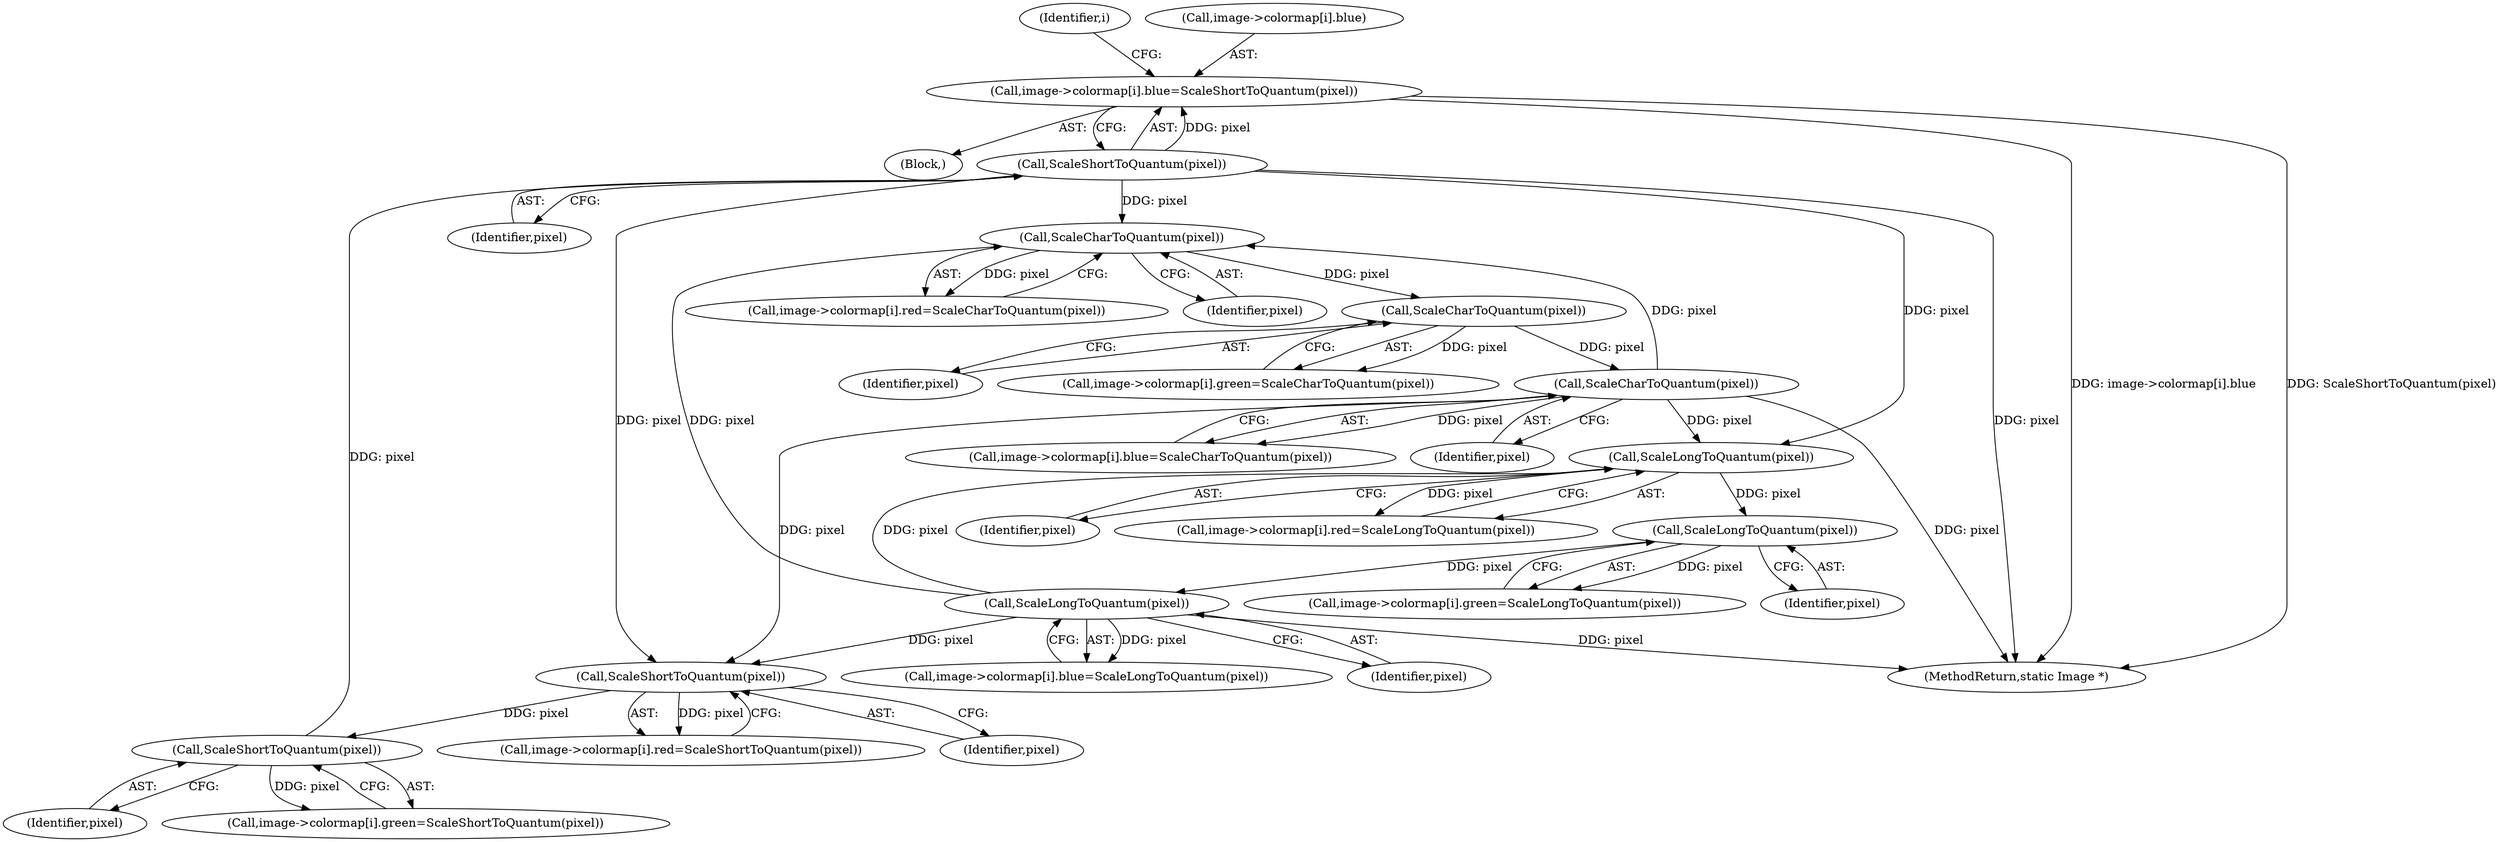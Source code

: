 digraph "0_ImageMagick_4493d9ca1124564da17f9b628ef9d0f1a6be9738@pointer" {
"1002246" [label="(Call,image->colormap[i].blue=ScaleShortToQuantum(pixel))"];
"1002254" [label="(Call,ScaleShortToQuantum(pixel))"];
"1002237" [label="(Call,ScaleShortToQuantum(pixel))"];
"1002220" [label="(Call,ScaleShortToQuantum(pixel))"];
"1002185" [label="(Call,ScaleCharToQuantum(pixel))"];
"1002169" [label="(Call,ScaleCharToQuantum(pixel))"];
"1002153" [label="(Call,ScaleCharToQuantum(pixel))"];
"1002323" [label="(Call,ScaleLongToQuantum(pixel))"];
"1002306" [label="(Call,ScaleLongToQuantum(pixel))"];
"1002289" [label="(Call,ScaleLongToQuantum(pixel))"];
"1002307" [label="(Identifier,pixel)"];
"1002306" [label="(Call,ScaleLongToQuantum(pixel))"];
"1002298" [label="(Call,image->colormap[i].green=ScaleLongToQuantum(pixel))"];
"1002237" [label="(Call,ScaleShortToQuantum(pixel))"];
"1002185" [label="(Call,ScaleCharToQuantum(pixel))"];
"1002281" [label="(Call,image->colormap[i].red=ScaleLongToQuantum(pixel))"];
"1002203" [label="(Identifier,i)"];
"1002170" [label="(Identifier,pixel)"];
"1002290" [label="(Identifier,pixel)"];
"1002289" [label="(Call,ScaleLongToQuantum(pixel))"];
"1002254" [label="(Call,ScaleShortToQuantum(pixel))"];
"1002204" [label="(Block,)"];
"1002220" [label="(Call,ScaleShortToQuantum(pixel))"];
"1002315" [label="(Call,image->colormap[i].blue=ScaleLongToQuantum(pixel))"];
"1002255" [label="(Identifier,pixel)"];
"1002323" [label="(Call,ScaleLongToQuantum(pixel))"];
"1002153" [label="(Call,ScaleCharToQuantum(pixel))"];
"1002186" [label="(Identifier,pixel)"];
"1002161" [label="(Call,image->colormap[i].green=ScaleCharToQuantum(pixel))"];
"1002221" [label="(Identifier,pixel)"];
"1002247" [label="(Call,image->colormap[i].blue)"];
"1002474" [label="(MethodReturn,static Image *)"];
"1002145" [label="(Call,image->colormap[i].red=ScaleCharToQuantum(pixel))"];
"1002212" [label="(Call,image->colormap[i].red=ScaleShortToQuantum(pixel))"];
"1002324" [label="(Identifier,pixel)"];
"1002238" [label="(Identifier,pixel)"];
"1002177" [label="(Call,image->colormap[i].blue=ScaleCharToQuantum(pixel))"];
"1002154" [label="(Identifier,pixel)"];
"1002229" [label="(Call,image->colormap[i].green=ScaleShortToQuantum(pixel))"];
"1002169" [label="(Call,ScaleCharToQuantum(pixel))"];
"1002246" [label="(Call,image->colormap[i].blue=ScaleShortToQuantum(pixel))"];
"1002246" -> "1002204"  [label="AST: "];
"1002246" -> "1002254"  [label="CFG: "];
"1002247" -> "1002246"  [label="AST: "];
"1002254" -> "1002246"  [label="AST: "];
"1002203" -> "1002246"  [label="CFG: "];
"1002246" -> "1002474"  [label="DDG: image->colormap[i].blue"];
"1002246" -> "1002474"  [label="DDG: ScaleShortToQuantum(pixel)"];
"1002254" -> "1002246"  [label="DDG: pixel"];
"1002254" -> "1002255"  [label="CFG: "];
"1002255" -> "1002254"  [label="AST: "];
"1002254" -> "1002474"  [label="DDG: pixel"];
"1002254" -> "1002153"  [label="DDG: pixel"];
"1002254" -> "1002220"  [label="DDG: pixel"];
"1002237" -> "1002254"  [label="DDG: pixel"];
"1002254" -> "1002289"  [label="DDG: pixel"];
"1002237" -> "1002229"  [label="AST: "];
"1002237" -> "1002238"  [label="CFG: "];
"1002238" -> "1002237"  [label="AST: "];
"1002229" -> "1002237"  [label="CFG: "];
"1002237" -> "1002229"  [label="DDG: pixel"];
"1002220" -> "1002237"  [label="DDG: pixel"];
"1002220" -> "1002212"  [label="AST: "];
"1002220" -> "1002221"  [label="CFG: "];
"1002221" -> "1002220"  [label="AST: "];
"1002212" -> "1002220"  [label="CFG: "];
"1002220" -> "1002212"  [label="DDG: pixel"];
"1002185" -> "1002220"  [label="DDG: pixel"];
"1002323" -> "1002220"  [label="DDG: pixel"];
"1002185" -> "1002177"  [label="AST: "];
"1002185" -> "1002186"  [label="CFG: "];
"1002186" -> "1002185"  [label="AST: "];
"1002177" -> "1002185"  [label="CFG: "];
"1002185" -> "1002474"  [label="DDG: pixel"];
"1002185" -> "1002153"  [label="DDG: pixel"];
"1002185" -> "1002177"  [label="DDG: pixel"];
"1002169" -> "1002185"  [label="DDG: pixel"];
"1002185" -> "1002289"  [label="DDG: pixel"];
"1002169" -> "1002161"  [label="AST: "];
"1002169" -> "1002170"  [label="CFG: "];
"1002170" -> "1002169"  [label="AST: "];
"1002161" -> "1002169"  [label="CFG: "];
"1002169" -> "1002161"  [label="DDG: pixel"];
"1002153" -> "1002169"  [label="DDG: pixel"];
"1002153" -> "1002145"  [label="AST: "];
"1002153" -> "1002154"  [label="CFG: "];
"1002154" -> "1002153"  [label="AST: "];
"1002145" -> "1002153"  [label="CFG: "];
"1002153" -> "1002145"  [label="DDG: pixel"];
"1002323" -> "1002153"  [label="DDG: pixel"];
"1002323" -> "1002315"  [label="AST: "];
"1002323" -> "1002324"  [label="CFG: "];
"1002324" -> "1002323"  [label="AST: "];
"1002315" -> "1002323"  [label="CFG: "];
"1002323" -> "1002474"  [label="DDG: pixel"];
"1002323" -> "1002289"  [label="DDG: pixel"];
"1002323" -> "1002315"  [label="DDG: pixel"];
"1002306" -> "1002323"  [label="DDG: pixel"];
"1002306" -> "1002298"  [label="AST: "];
"1002306" -> "1002307"  [label="CFG: "];
"1002307" -> "1002306"  [label="AST: "];
"1002298" -> "1002306"  [label="CFG: "];
"1002306" -> "1002298"  [label="DDG: pixel"];
"1002289" -> "1002306"  [label="DDG: pixel"];
"1002289" -> "1002281"  [label="AST: "];
"1002289" -> "1002290"  [label="CFG: "];
"1002290" -> "1002289"  [label="AST: "];
"1002281" -> "1002289"  [label="CFG: "];
"1002289" -> "1002281"  [label="DDG: pixel"];
}
